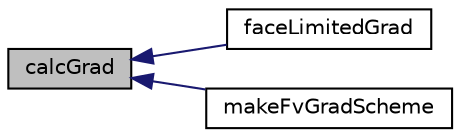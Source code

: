 digraph "calcGrad"
{
  bgcolor="transparent";
  edge [fontname="Helvetica",fontsize="10",labelfontname="Helvetica",labelfontsize="10"];
  node [fontname="Helvetica",fontsize="10",shape=record];
  rankdir="LR";
  Node1 [label="calcGrad",height=0.2,width=0.4,color="black", fillcolor="grey75", style="filled", fontcolor="black"];
  Node1 -> Node2 [dir="back",color="midnightblue",fontsize="10",style="solid",fontname="Helvetica"];
  Node2 [label="faceLimitedGrad",height=0.2,width=0.4,color="black",URL="$a00725.html#a9f6a126bb415f32d7aced2bee23cee6d",tooltip="Construct from mesh and schemeData. "];
  Node1 -> Node3 [dir="back",color="midnightblue",fontsize="10",style="solid",fontname="Helvetica"];
  Node3 [label="makeFvGradScheme",height=0.2,width=0.4,color="black",URL="$a05751.html#a155516fcb38d26cef8693651c981a128"];
}
